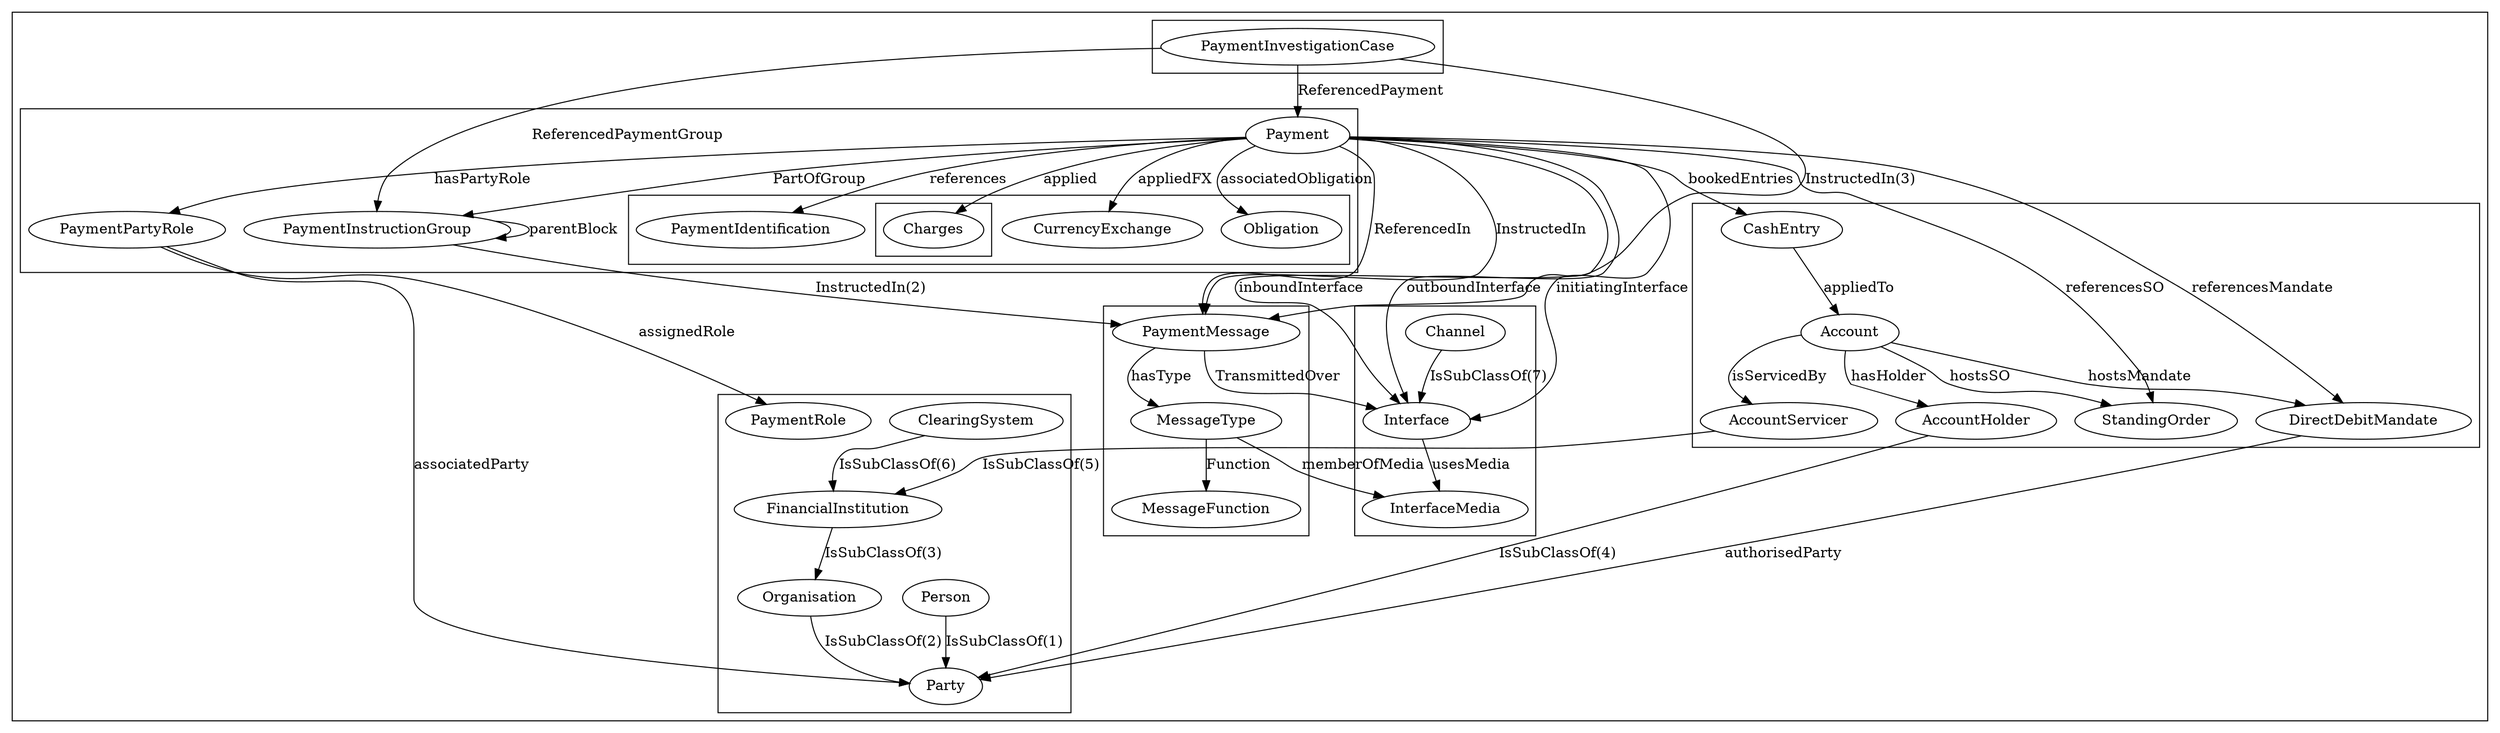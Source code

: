 digraph Root {
	subgraph cluster_Payments {
		subgraph cluster_Accounts {
			Account
			AccountHolder
			AccountServicer
			CashEntry
			DirectDebitMandate
			StandingOrder
			Account -> AccountHolder [label=hasHolder]
			Account -> DirectDebitMandate [label=hostsMandate]
			Account -> StandingOrder [label=hostsSO]
			Account -> AccountServicer [label=isServicedBy]
			CashEntry -> Account [label=appliedTo]
		}
		subgraph cluster_Interface {
			Channel
			Interface
			InterfaceMedia
			Channel -> Interface [label="IsSubClassOf(7)"]
			Interface -> InterfaceMedia [label=usesMedia]
		}
		subgraph cluster_Investigation {
			PaymentInvestigationCase
		}
		subgraph cluster_Messaging {
			MessageFunction
			MessageType
			PaymentMessage
			MessageType -> MessageFunction [label=Function]
			PaymentMessage -> MessageType [label=hasType]
		}
		subgraph cluster_Party {
			ClearingSystem
			FinancialInstitution
			Organisation
			Party
			PaymentRole
			Person
			ClearingSystem -> FinancialInstitution [label="IsSubClassOf(6)"]
			FinancialInstitution -> Organisation [label="IsSubClassOf(3)"]
			Organisation -> Party [label="IsSubClassOf(2)"]
			Person -> Party [label="IsSubClassOf(1)"]
		}
		subgraph cluster_Payment {
			Payment
			PaymentInstructionGroup
			PaymentPartyRole
			subgraph cluster_PaymentDetails {
				CurrencyExchange
				Obligation
				PaymentIdentification
				subgraph cluster_PaymentDetailsLevel2 {
					Charges
				}
			}
			Payment -> PaymentInstructionGroup [label=PartOfGroup]
			Payment -> Charges [label=applied]
			Payment -> CurrencyExchange [label=appliedFX]
			Payment -> Obligation [label=associatedObligation]
			Payment -> PaymentPartyRole [label=hasPartyRole]
			Payment -> PaymentIdentification [label=references]
			PaymentInstructionGroup -> PaymentInstructionGroup [label=parentBlock]
		}
		subgraph cluster_Processing {
		}
		AccountHolder -> Party [label="IsSubClassOf(4)"]
		AccountServicer -> FinancialInstitution [label="IsSubClassOf(5)"]
		DirectDebitMandate -> Party [label=authorisedParty]
		MessageType -> InterfaceMedia [label=memberOfMedia]
		Payment -> PaymentMessage [label=InstructedIn]
		Payment -> PaymentMessage [label=ReferencedIn]
		Payment -> CashEntry [label=bookedEntries]
		Payment -> Interface [label=inboundInterface]
		Payment -> Interface [label=initiatingInterface]
		Payment -> Interface [label=outboundInterface]
		Payment -> DirectDebitMandate [label=referencesMandate]
		Payment -> StandingOrder [label=referencesSO]
		PaymentInstructionGroup -> PaymentMessage [label="InstructedIn(2)"]
		PaymentInvestigationCase -> PaymentMessage [label="InstructedIn(3)"]
		PaymentInvestigationCase -> Payment [label=ReferencedPayment]
		PaymentInvestigationCase -> PaymentInstructionGroup [label=ReferencedPaymentGroup]
		PaymentMessage -> Interface [label=TransmittedOver]
		PaymentPartyRole -> PaymentRole [label=assignedRole]
		PaymentPartyRole -> Party [label=associatedParty]
	}
}
